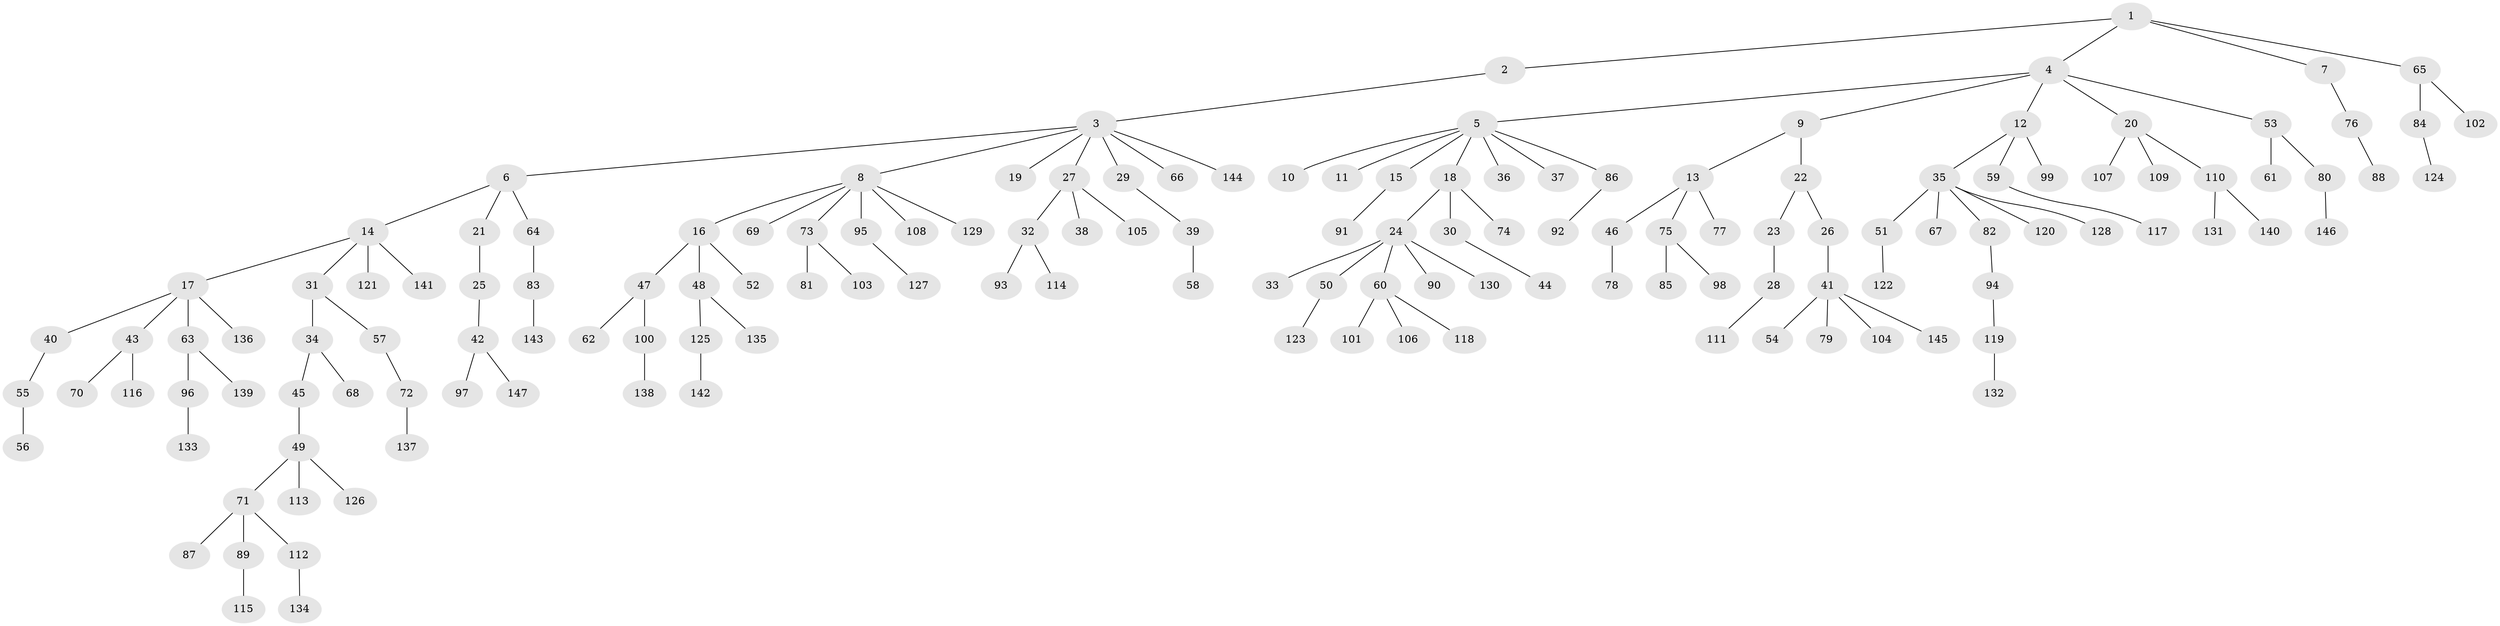// Generated by graph-tools (version 1.1) at 2025/15/03/09/25 04:15:28]
// undirected, 147 vertices, 146 edges
graph export_dot {
graph [start="1"]
  node [color=gray90,style=filled];
  1;
  2;
  3;
  4;
  5;
  6;
  7;
  8;
  9;
  10;
  11;
  12;
  13;
  14;
  15;
  16;
  17;
  18;
  19;
  20;
  21;
  22;
  23;
  24;
  25;
  26;
  27;
  28;
  29;
  30;
  31;
  32;
  33;
  34;
  35;
  36;
  37;
  38;
  39;
  40;
  41;
  42;
  43;
  44;
  45;
  46;
  47;
  48;
  49;
  50;
  51;
  52;
  53;
  54;
  55;
  56;
  57;
  58;
  59;
  60;
  61;
  62;
  63;
  64;
  65;
  66;
  67;
  68;
  69;
  70;
  71;
  72;
  73;
  74;
  75;
  76;
  77;
  78;
  79;
  80;
  81;
  82;
  83;
  84;
  85;
  86;
  87;
  88;
  89;
  90;
  91;
  92;
  93;
  94;
  95;
  96;
  97;
  98;
  99;
  100;
  101;
  102;
  103;
  104;
  105;
  106;
  107;
  108;
  109;
  110;
  111;
  112;
  113;
  114;
  115;
  116;
  117;
  118;
  119;
  120;
  121;
  122;
  123;
  124;
  125;
  126;
  127;
  128;
  129;
  130;
  131;
  132;
  133;
  134;
  135;
  136;
  137;
  138;
  139;
  140;
  141;
  142;
  143;
  144;
  145;
  146;
  147;
  1 -- 2;
  1 -- 4;
  1 -- 7;
  1 -- 65;
  2 -- 3;
  3 -- 6;
  3 -- 8;
  3 -- 19;
  3 -- 27;
  3 -- 29;
  3 -- 66;
  3 -- 144;
  4 -- 5;
  4 -- 9;
  4 -- 12;
  4 -- 20;
  4 -- 53;
  5 -- 10;
  5 -- 11;
  5 -- 15;
  5 -- 18;
  5 -- 36;
  5 -- 37;
  5 -- 86;
  6 -- 14;
  6 -- 21;
  6 -- 64;
  7 -- 76;
  8 -- 16;
  8 -- 69;
  8 -- 73;
  8 -- 95;
  8 -- 108;
  8 -- 129;
  9 -- 13;
  9 -- 22;
  12 -- 35;
  12 -- 59;
  12 -- 99;
  13 -- 46;
  13 -- 75;
  13 -- 77;
  14 -- 17;
  14 -- 31;
  14 -- 121;
  14 -- 141;
  15 -- 91;
  16 -- 47;
  16 -- 48;
  16 -- 52;
  17 -- 40;
  17 -- 43;
  17 -- 63;
  17 -- 136;
  18 -- 24;
  18 -- 30;
  18 -- 74;
  20 -- 107;
  20 -- 109;
  20 -- 110;
  21 -- 25;
  22 -- 23;
  22 -- 26;
  23 -- 28;
  24 -- 33;
  24 -- 50;
  24 -- 60;
  24 -- 90;
  24 -- 130;
  25 -- 42;
  26 -- 41;
  27 -- 32;
  27 -- 38;
  27 -- 105;
  28 -- 111;
  29 -- 39;
  30 -- 44;
  31 -- 34;
  31 -- 57;
  32 -- 93;
  32 -- 114;
  34 -- 45;
  34 -- 68;
  35 -- 51;
  35 -- 67;
  35 -- 82;
  35 -- 120;
  35 -- 128;
  39 -- 58;
  40 -- 55;
  41 -- 54;
  41 -- 79;
  41 -- 104;
  41 -- 145;
  42 -- 97;
  42 -- 147;
  43 -- 70;
  43 -- 116;
  45 -- 49;
  46 -- 78;
  47 -- 62;
  47 -- 100;
  48 -- 125;
  48 -- 135;
  49 -- 71;
  49 -- 113;
  49 -- 126;
  50 -- 123;
  51 -- 122;
  53 -- 61;
  53 -- 80;
  55 -- 56;
  57 -- 72;
  59 -- 117;
  60 -- 101;
  60 -- 106;
  60 -- 118;
  63 -- 96;
  63 -- 139;
  64 -- 83;
  65 -- 84;
  65 -- 102;
  71 -- 87;
  71 -- 89;
  71 -- 112;
  72 -- 137;
  73 -- 81;
  73 -- 103;
  75 -- 85;
  75 -- 98;
  76 -- 88;
  80 -- 146;
  82 -- 94;
  83 -- 143;
  84 -- 124;
  86 -- 92;
  89 -- 115;
  94 -- 119;
  95 -- 127;
  96 -- 133;
  100 -- 138;
  110 -- 131;
  110 -- 140;
  112 -- 134;
  119 -- 132;
  125 -- 142;
}
